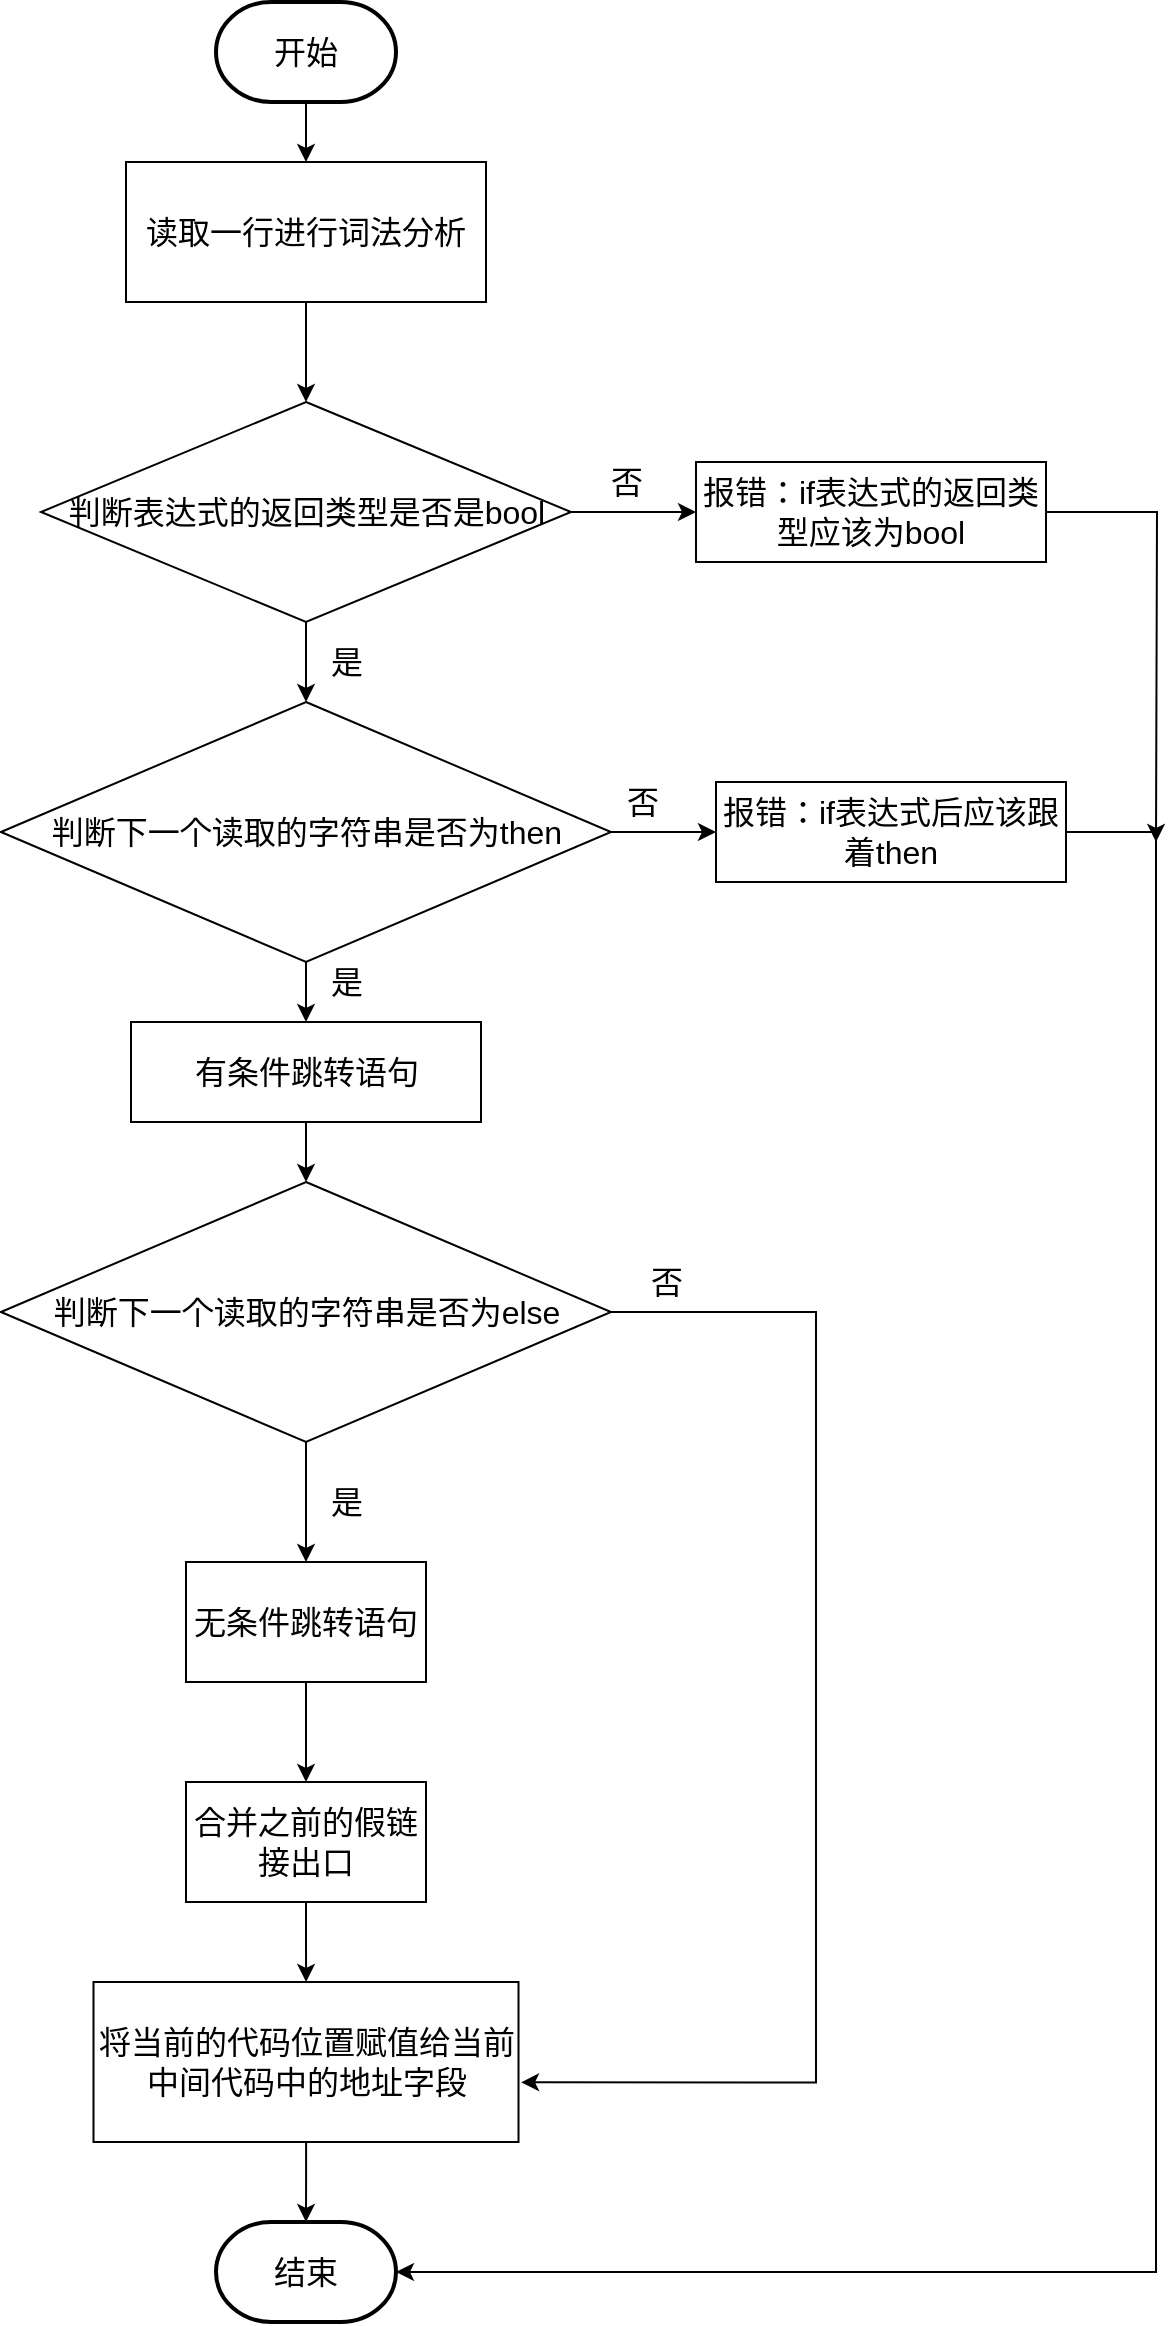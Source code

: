 <mxfile>
    <diagram id="7j9PmAwa4VGfcizw0okY" name="Page-1">
        <mxGraphModel dx="716" dy="575" grid="1" gridSize="10" guides="1" tooltips="1" connect="1" arrows="1" fold="1" page="1" pageScale="1" pageWidth="827" pageHeight="1169" math="0" shadow="0">
            <root>
                <mxCell id="0"/>
                <mxCell id="1" parent="0"/>
                <mxCell id="13" value="" style="edgeStyle=orthogonalEdgeStyle;rounded=0;orthogonalLoop=1;jettySize=auto;html=1;" edge="1" parent="1" source="2" target="3">
                    <mxGeometry relative="1" as="geometry"/>
                </mxCell>
                <mxCell id="2" value="&lt;font style=&quot;font-size: 16px&quot;&gt;开始&lt;/font&gt;" style="strokeWidth=2;html=1;shape=mxgraph.flowchart.terminator;whiteSpace=wrap;" vertex="1" parent="1">
                    <mxGeometry x="270" y="40" width="90" height="50" as="geometry"/>
                </mxCell>
                <mxCell id="14" value="" style="edgeStyle=orthogonalEdgeStyle;rounded=0;orthogonalLoop=1;jettySize=auto;html=1;" edge="1" parent="1" source="3" target="5">
                    <mxGeometry relative="1" as="geometry"/>
                </mxCell>
                <mxCell id="3" value="&lt;font style=&quot;font-size: 16px&quot;&gt;读取一行进行词法分析&lt;/font&gt;" style="rounded=0;whiteSpace=wrap;html=1;" vertex="1" parent="1">
                    <mxGeometry x="225" y="120" width="180" height="70" as="geometry"/>
                </mxCell>
                <mxCell id="15" value="" style="edgeStyle=orthogonalEdgeStyle;rounded=0;orthogonalLoop=1;jettySize=auto;html=1;" edge="1" parent="1" source="5" target="6">
                    <mxGeometry relative="1" as="geometry"/>
                </mxCell>
                <mxCell id="24" value="" style="edgeStyle=orthogonalEdgeStyle;rounded=0;orthogonalLoop=1;jettySize=auto;html=1;" edge="1" parent="1" source="5" target="23">
                    <mxGeometry relative="1" as="geometry"/>
                </mxCell>
                <mxCell id="5" value="&lt;font style=&quot;font-size: 16px&quot;&gt;判断表达式的返回类型是否是bool&lt;/font&gt;" style="rhombus;whiteSpace=wrap;html=1;" vertex="1" parent="1">
                    <mxGeometry x="182.5" y="240" width="265" height="110" as="geometry"/>
                </mxCell>
                <mxCell id="16" value="" style="edgeStyle=orthogonalEdgeStyle;rounded=0;orthogonalLoop=1;jettySize=auto;html=1;" edge="1" parent="1" source="6" target="7">
                    <mxGeometry relative="1" as="geometry"/>
                </mxCell>
                <mxCell id="29" value="" style="edgeStyle=orthogonalEdgeStyle;rounded=0;orthogonalLoop=1;jettySize=auto;html=1;" edge="1" parent="1" source="6" target="28">
                    <mxGeometry relative="1" as="geometry"/>
                </mxCell>
                <mxCell id="6" value="&lt;font style=&quot;font-size: 16px&quot;&gt;判断下一个读取的字符串是否为then&lt;/font&gt;" style="rhombus;whiteSpace=wrap;html=1;" vertex="1" parent="1">
                    <mxGeometry x="162.5" y="390" width="305" height="130" as="geometry"/>
                </mxCell>
                <mxCell id="17" value="" style="edgeStyle=orthogonalEdgeStyle;rounded=0;orthogonalLoop=1;jettySize=auto;html=1;" edge="1" parent="1" source="7" target="8">
                    <mxGeometry relative="1" as="geometry"/>
                </mxCell>
                <mxCell id="7" value="&lt;span style=&quot;font-size: 16px&quot;&gt;有条件跳转语句&lt;/span&gt;" style="rounded=0;whiteSpace=wrap;html=1;" vertex="1" parent="1">
                    <mxGeometry x="227.5" y="550" width="175" height="50" as="geometry"/>
                </mxCell>
                <mxCell id="18" value="" style="edgeStyle=orthogonalEdgeStyle;rounded=0;orthogonalLoop=1;jettySize=auto;html=1;" edge="1" parent="1" source="8" target="9">
                    <mxGeometry relative="1" as="geometry"/>
                </mxCell>
                <mxCell id="31" style="edgeStyle=orthogonalEdgeStyle;rounded=0;orthogonalLoop=1;jettySize=auto;html=1;exitX=1;exitY=0.5;exitDx=0;exitDy=0;entryX=1.006;entryY=0.627;entryDx=0;entryDy=0;entryPerimeter=0;" edge="1" parent="1" source="8" target="11">
                    <mxGeometry relative="1" as="geometry">
                        <Array as="points">
                            <mxPoint x="570" y="695"/>
                            <mxPoint x="570" y="1080"/>
                        </Array>
                    </mxGeometry>
                </mxCell>
                <mxCell id="8" value="&lt;font style=&quot;font-size: 16px&quot;&gt;判断下一个读取的字符串是否为else&lt;/font&gt;" style="rhombus;whiteSpace=wrap;html=1;" vertex="1" parent="1">
                    <mxGeometry x="162.5" y="630" width="305" height="130" as="geometry"/>
                </mxCell>
                <mxCell id="19" value="" style="edgeStyle=orthogonalEdgeStyle;rounded=0;orthogonalLoop=1;jettySize=auto;html=1;" edge="1" parent="1" source="9" target="10">
                    <mxGeometry relative="1" as="geometry"/>
                </mxCell>
                <mxCell id="9" value="&lt;font style=&quot;font-size: 16px&quot;&gt;无条件跳转语句&lt;/font&gt;" style="rounded=0;whiteSpace=wrap;html=1;" vertex="1" parent="1">
                    <mxGeometry x="255" y="820" width="120" height="60" as="geometry"/>
                </mxCell>
                <mxCell id="20" value="" style="edgeStyle=orthogonalEdgeStyle;rounded=0;orthogonalLoop=1;jettySize=auto;html=1;" edge="1" parent="1" source="10" target="11">
                    <mxGeometry relative="1" as="geometry"/>
                </mxCell>
                <mxCell id="10" value="&lt;span style=&quot;font-size: 16px&quot;&gt;合并之前的假链接出口&lt;/span&gt;" style="rounded=0;whiteSpace=wrap;html=1;" vertex="1" parent="1">
                    <mxGeometry x="255" y="930" width="120" height="60" as="geometry"/>
                </mxCell>
                <mxCell id="21" value="" style="edgeStyle=orthogonalEdgeStyle;rounded=0;orthogonalLoop=1;jettySize=auto;html=1;" edge="1" parent="1" source="11" target="12">
                    <mxGeometry relative="1" as="geometry"/>
                </mxCell>
                <mxCell id="11" value="&lt;span style=&quot;font-size: 16px&quot;&gt;将当前的代码位置赋值给当前中间代码中的地址字段&lt;/span&gt;" style="rounded=0;whiteSpace=wrap;html=1;" vertex="1" parent="1">
                    <mxGeometry x="208.75" y="1030" width="212.5" height="80" as="geometry"/>
                </mxCell>
                <mxCell id="12" value="&lt;font style=&quot;font-size: 16px&quot;&gt;结束&lt;/font&gt;" style="strokeWidth=2;html=1;shape=mxgraph.flowchart.terminator;whiteSpace=wrap;" vertex="1" parent="1">
                    <mxGeometry x="270" y="1150" width="90" height="50" as="geometry"/>
                </mxCell>
                <mxCell id="22" value="&lt;font style=&quot;font-size: 16px&quot;&gt;是&lt;/font&gt;" style="text;html=1;align=center;verticalAlign=middle;resizable=0;points=[];autosize=1;strokeColor=none;" vertex="1" parent="1">
                    <mxGeometry x="320" y="360" width="30" height="20" as="geometry"/>
                </mxCell>
                <mxCell id="34" style="edgeStyle=orthogonalEdgeStyle;rounded=0;orthogonalLoop=1;jettySize=auto;html=1;exitX=1;exitY=0.5;exitDx=0;exitDy=0;" edge="1" parent="1" source="23">
                    <mxGeometry relative="1" as="geometry">
                        <mxPoint x="740" y="460" as="targetPoint"/>
                    </mxGeometry>
                </mxCell>
                <mxCell id="23" value="&lt;span style=&quot;font-size: 16px&quot;&gt;报错：if表达式的返回类型应该为bool&lt;/span&gt;" style="rounded=0;whiteSpace=wrap;html=1;" vertex="1" parent="1">
                    <mxGeometry x="510" y="270" width="175" height="50" as="geometry"/>
                </mxCell>
                <mxCell id="25" value="&lt;font style=&quot;font-size: 16px&quot;&gt;是&lt;/font&gt;" style="text;html=1;align=center;verticalAlign=middle;resizable=0;points=[];autosize=1;strokeColor=none;" vertex="1" parent="1">
                    <mxGeometry x="320" y="520" width="30" height="20" as="geometry"/>
                </mxCell>
                <mxCell id="26" value="&lt;font style=&quot;font-size: 16px&quot;&gt;否&lt;/font&gt;" style="text;html=1;align=center;verticalAlign=middle;resizable=0;points=[];autosize=1;strokeColor=none;" vertex="1" parent="1">
                    <mxGeometry x="460" y="270" width="30" height="20" as="geometry"/>
                </mxCell>
                <mxCell id="27" value="&lt;font style=&quot;font-size: 16px&quot;&gt;否&lt;/font&gt;" style="text;html=1;align=center;verticalAlign=middle;resizable=0;points=[];autosize=1;strokeColor=none;" vertex="1" parent="1">
                    <mxGeometry x="467.5" y="430" width="30" height="20" as="geometry"/>
                </mxCell>
                <mxCell id="33" style="edgeStyle=orthogonalEdgeStyle;rounded=0;orthogonalLoop=1;jettySize=auto;html=1;exitX=1;exitY=0.5;exitDx=0;exitDy=0;entryX=1;entryY=0.5;entryDx=0;entryDy=0;entryPerimeter=0;" edge="1" parent="1" source="28" target="12">
                    <mxGeometry relative="1" as="geometry">
                        <Array as="points">
                            <mxPoint x="740" y="455"/>
                            <mxPoint x="740" y="1175"/>
                        </Array>
                    </mxGeometry>
                </mxCell>
                <mxCell id="28" value="&lt;span style=&quot;font-size: 16px&quot;&gt;报错：if表达式后应该跟着then&lt;br&gt;&lt;/span&gt;" style="rounded=0;whiteSpace=wrap;html=1;" vertex="1" parent="1">
                    <mxGeometry x="520" y="430" width="175" height="50" as="geometry"/>
                </mxCell>
                <mxCell id="30" value="&lt;font style=&quot;font-size: 16px&quot;&gt;是&lt;/font&gt;" style="text;html=1;align=center;verticalAlign=middle;resizable=0;points=[];autosize=1;strokeColor=none;" vertex="1" parent="1">
                    <mxGeometry x="320" y="780" width="30" height="20" as="geometry"/>
                </mxCell>
                <mxCell id="32" value="&lt;font style=&quot;font-size: 16px&quot;&gt;否&lt;/font&gt;" style="text;html=1;align=center;verticalAlign=middle;resizable=0;points=[];autosize=1;strokeColor=none;" vertex="1" parent="1">
                    <mxGeometry x="480" y="670" width="30" height="20" as="geometry"/>
                </mxCell>
            </root>
        </mxGraphModel>
    </diagram>
</mxfile>